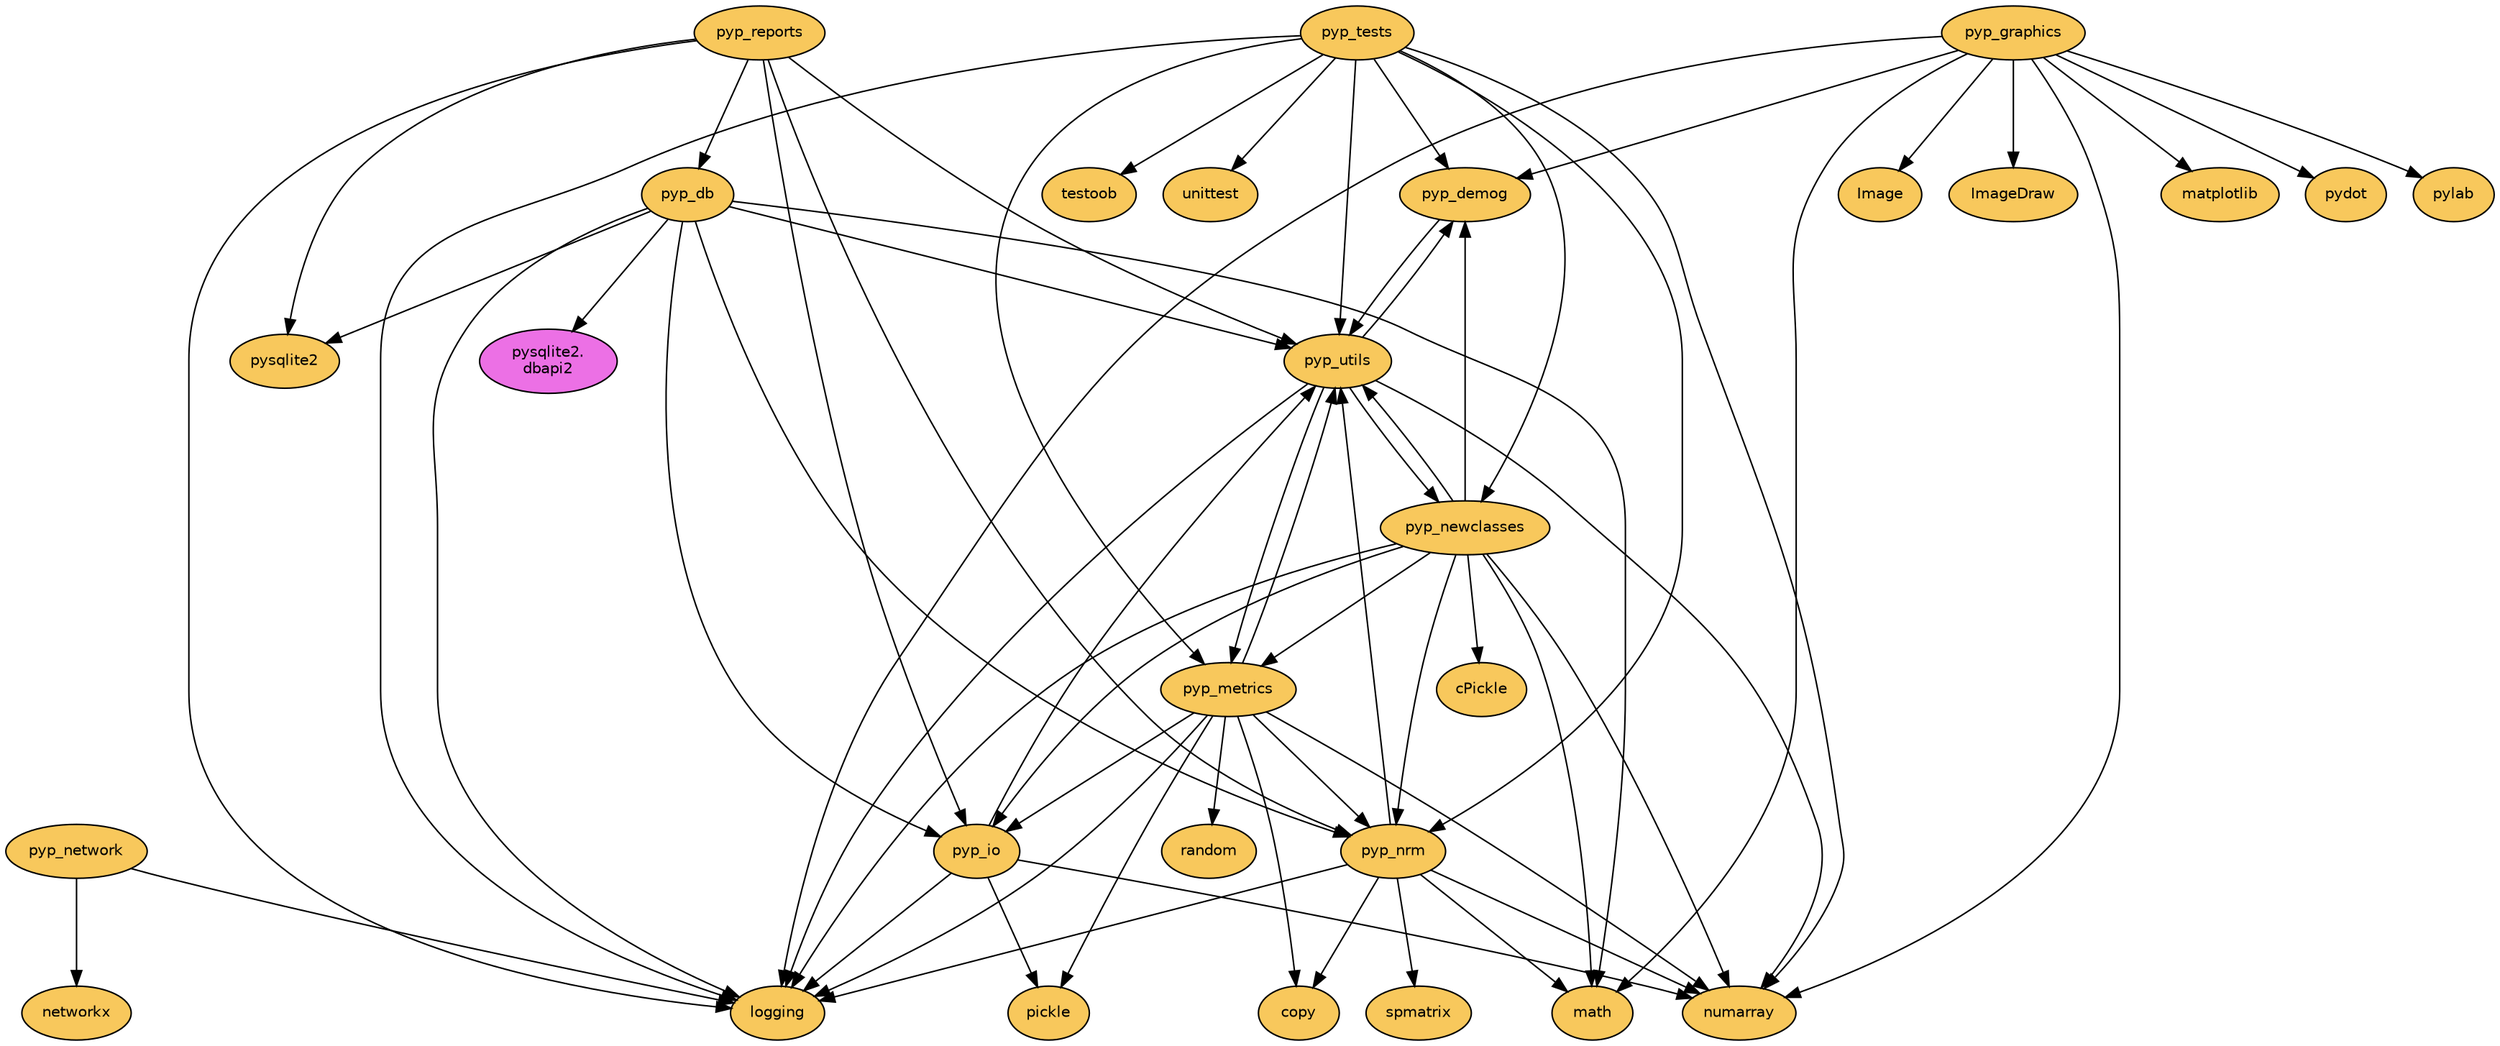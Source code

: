 digraph G {
ranksep=1.0;
node [style=filled,fontname=Helvetica,fontsize=10];
Image [label="Image",fillcolor="#f8c85c"];
ImageDraw [label="ImageDraw",fillcolor="#f8c85c"];
cPickle [label="cPickle",fillcolor="#f8c85c"];
copy [label="copy",fillcolor="#f8c85c"];
logging [label="logging",fillcolor="#f8c85c"];
math [label="math",fillcolor="#f8c85c"];
matplotlib [label="matplotlib",fillcolor="#f8c85c"];
networkx [label="networkx",fillcolor="#f8c85c"];
numarray [label="numarray",fillcolor="#f8c85c"];
pickle [label="pickle",fillcolor="#f8c85c"];
pydot [label="pydot",fillcolor="#f8c85c"];
pylab [label="pylab",fillcolor="#f8c85c"];
pyp_db -> logging;
pyp_db -> math;
pyp_db -> pyp_io;
pyp_db -> pyp_nrm;
pyp_db -> pyp_utils;
pyp_db -> pysqlite2;
pyp_db -> pysqlite2_dbapi2;
pyp_db [label="pyp_db",fillcolor="#f8c85c"];
pyp_demog -> pyp_utils;
pyp_demog [label="pyp_demog",fillcolor="#f8c85c"];
pyp_graphics -> Image;
pyp_graphics -> ImageDraw;
pyp_graphics -> logging;
pyp_graphics -> math;
pyp_graphics -> matplotlib;
pyp_graphics -> numarray;
pyp_graphics -> pydot;
pyp_graphics -> pylab;
pyp_graphics -> pyp_demog;
pyp_graphics [label="pyp_graphics",fillcolor="#f8c85c"];
pyp_io -> logging;
pyp_io -> numarray;
pyp_io -> pickle;
pyp_io -> pyp_utils;
pyp_io [label="pyp_io",fillcolor="#f8c85c"];
pyp_metrics -> copy;
pyp_metrics -> logging;
pyp_metrics -> numarray;
pyp_metrics -> pickle;
pyp_metrics -> pyp_io;
pyp_metrics -> pyp_nrm;
pyp_metrics -> pyp_utils;
pyp_metrics -> random;
pyp_metrics [label="pyp_metrics",fillcolor="#f8c85c"];
pyp_network -> logging;
pyp_network -> networkx;
pyp_network [label="pyp_network",fillcolor="#f8c85c"];
pyp_newclasses -> cPickle;
pyp_newclasses -> logging;
pyp_newclasses -> math;
pyp_newclasses -> numarray;
pyp_newclasses -> pyp_demog;
pyp_newclasses -> pyp_io;
pyp_newclasses -> pyp_metrics;
pyp_newclasses -> pyp_nrm;
pyp_newclasses -> pyp_utils;
pyp_newclasses [label="pyp_newclasses",fillcolor="#f8c85c"];
pyp_nrm -> copy;
pyp_nrm -> logging;
pyp_nrm -> math;
pyp_nrm -> numarray;
pyp_nrm -> pyp_utils;
pyp_nrm -> spmatrix;
pyp_nrm [label="pyp_nrm",fillcolor="#f8c85c"];
pyp_reports -> logging;
pyp_reports -> pyp_db;
pyp_reports -> pyp_io;
pyp_reports -> pyp_nrm;
pyp_reports -> pyp_utils;
pyp_reports -> pysqlite2;
pyp_reports [label="pyp_reports",fillcolor="#f8c85c"];
pyp_tests -> logging;
pyp_tests -> numarray;
pyp_tests -> pyp_demog;
pyp_tests -> pyp_metrics;
pyp_tests -> pyp_newclasses;
pyp_tests -> pyp_nrm;
pyp_tests -> pyp_utils;
pyp_tests -> testoob;
pyp_tests -> unittest;
pyp_tests [label="pyp_tests",fillcolor="#f8c85c"];
pyp_utils -> logging;
pyp_utils -> numarray;
pyp_utils -> pyp_demog;
pyp_utils -> pyp_metrics;
pyp_utils -> pyp_newclasses;
pyp_utils [label="pyp_utils",fillcolor="#f8c85c"];
pysqlite2 [label="pysqlite2",fillcolor="#f8c85c"];
pysqlite2_dbapi2 [label="pysqlite2\.\ndbapi2",fillcolor="#ec70e5"];
random [label="random",fillcolor="#f8c85c"];
spmatrix [label="spmatrix",fillcolor="#f8c85c"];
testoob [label="testoob",fillcolor="#f8c85c"];
unittest [label="unittest",fillcolor="#f8c85c"];
}
